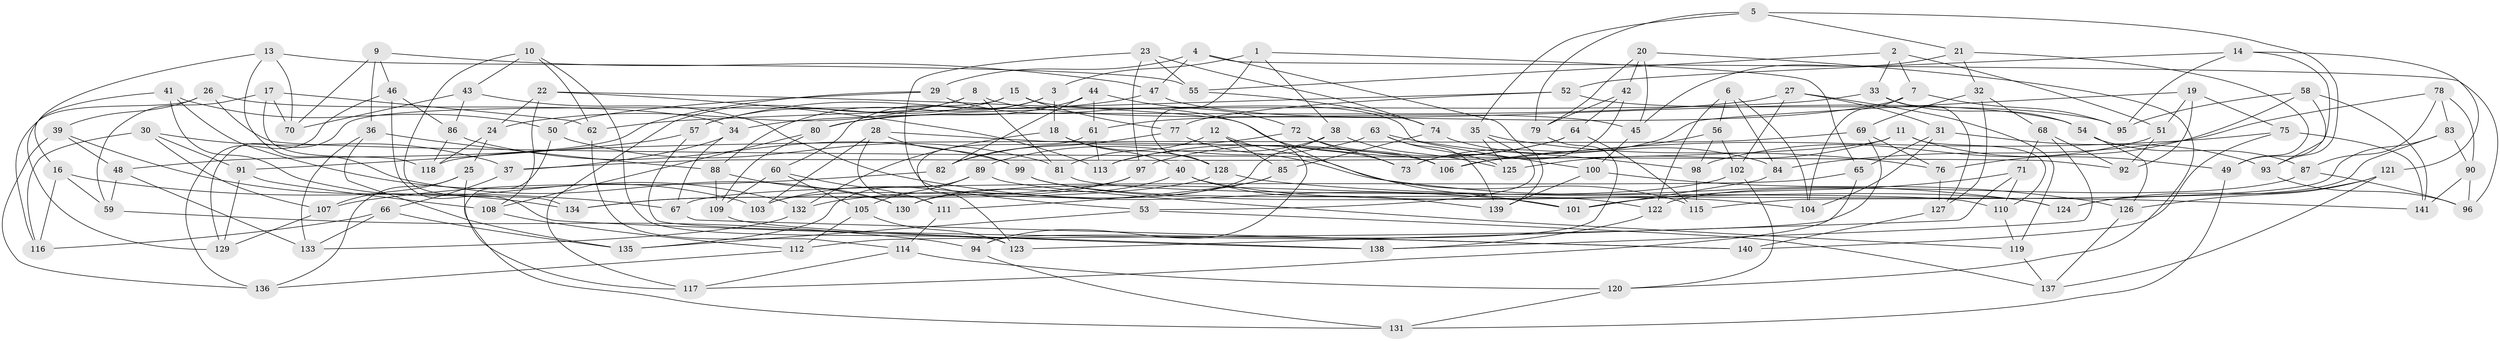 // Generated by graph-tools (version 1.1) at 2025/38/03/09/25 02:38:18]
// undirected, 141 vertices, 282 edges
graph export_dot {
graph [start="1"]
  node [color=gray90,style=filled];
  1;
  2;
  3;
  4;
  5;
  6;
  7;
  8;
  9;
  10;
  11;
  12;
  13;
  14;
  15;
  16;
  17;
  18;
  19;
  20;
  21;
  22;
  23;
  24;
  25;
  26;
  27;
  28;
  29;
  30;
  31;
  32;
  33;
  34;
  35;
  36;
  37;
  38;
  39;
  40;
  41;
  42;
  43;
  44;
  45;
  46;
  47;
  48;
  49;
  50;
  51;
  52;
  53;
  54;
  55;
  56;
  57;
  58;
  59;
  60;
  61;
  62;
  63;
  64;
  65;
  66;
  67;
  68;
  69;
  70;
  71;
  72;
  73;
  74;
  75;
  76;
  77;
  78;
  79;
  80;
  81;
  82;
  83;
  84;
  85;
  86;
  87;
  88;
  89;
  90;
  91;
  92;
  93;
  94;
  95;
  96;
  97;
  98;
  99;
  100;
  101;
  102;
  103;
  104;
  105;
  106;
  107;
  108;
  109;
  110;
  111;
  112;
  113;
  114;
  115;
  116;
  117;
  118;
  119;
  120;
  121;
  122;
  123;
  124;
  125;
  126;
  127;
  128;
  129;
  130;
  131;
  132;
  133;
  134;
  135;
  136;
  137;
  138;
  139;
  140;
  141;
  1 -- 65;
  1 -- 3;
  1 -- 128;
  1 -- 38;
  2 -- 51;
  2 -- 33;
  2 -- 55;
  2 -- 7;
  3 -- 18;
  3 -- 88;
  3 -- 60;
  4 -- 47;
  4 -- 96;
  4 -- 29;
  4 -- 139;
  5 -- 79;
  5 -- 35;
  5 -- 93;
  5 -- 21;
  6 -- 56;
  6 -- 84;
  6 -- 122;
  6 -- 104;
  7 -- 95;
  7 -- 61;
  7 -- 104;
  8 -- 117;
  8 -- 24;
  8 -- 81;
  8 -- 45;
  9 -- 47;
  9 -- 36;
  9 -- 70;
  9 -- 46;
  10 -- 43;
  10 -- 62;
  10 -- 123;
  10 -- 134;
  11 -- 49;
  11 -- 125;
  11 -- 110;
  11 -- 37;
  12 -- 94;
  12 -- 81;
  12 -- 85;
  12 -- 115;
  13 -- 130;
  13 -- 16;
  13 -- 55;
  13 -- 70;
  14 -- 49;
  14 -- 121;
  14 -- 95;
  14 -- 52;
  15 -- 100;
  15 -- 129;
  15 -- 77;
  15 -- 57;
  16 -- 59;
  16 -- 116;
  16 -- 67;
  17 -- 70;
  17 -- 59;
  17 -- 118;
  17 -- 62;
  18 -- 128;
  18 -- 40;
  18 -- 132;
  19 -- 75;
  19 -- 73;
  19 -- 92;
  19 -- 51;
  20 -- 79;
  20 -- 120;
  20 -- 42;
  20 -- 45;
  21 -- 32;
  21 -- 45;
  21 -- 49;
  22 -- 113;
  22 -- 24;
  22 -- 108;
  22 -- 73;
  23 -- 53;
  23 -- 74;
  23 -- 97;
  23 -- 55;
  24 -- 118;
  24 -- 25;
  25 -- 136;
  25 -- 117;
  25 -- 107;
  26 -- 34;
  26 -- 39;
  26 -- 116;
  26 -- 92;
  27 -- 119;
  27 -- 102;
  27 -- 31;
  27 -- 34;
  28 -- 103;
  28 -- 111;
  28 -- 99;
  28 -- 106;
  29 -- 101;
  29 -- 48;
  29 -- 50;
  30 -- 37;
  30 -- 107;
  30 -- 116;
  30 -- 91;
  31 -- 93;
  31 -- 65;
  31 -- 104;
  32 -- 127;
  32 -- 69;
  32 -- 68;
  33 -- 127;
  33 -- 80;
  33 -- 54;
  34 -- 37;
  34 -- 67;
  35 -- 53;
  35 -- 76;
  35 -- 125;
  36 -- 135;
  36 -- 88;
  36 -- 133;
  37 -- 66;
  38 -- 113;
  38 -- 125;
  38 -- 103;
  39 -- 48;
  39 -- 134;
  39 -- 136;
  40 -- 130;
  40 -- 139;
  40 -- 124;
  41 -- 103;
  41 -- 50;
  41 -- 132;
  41 -- 129;
  42 -- 79;
  42 -- 73;
  42 -- 64;
  43 -- 86;
  43 -- 70;
  43 -- 101;
  44 -- 82;
  44 -- 72;
  44 -- 61;
  44 -- 80;
  45 -- 100;
  46 -- 136;
  46 -- 138;
  46 -- 86;
  47 -- 57;
  47 -- 54;
  48 -- 133;
  48 -- 59;
  49 -- 131;
  50 -- 81;
  50 -- 131;
  51 -- 92;
  51 -- 98;
  52 -- 95;
  52 -- 77;
  52 -- 62;
  53 -- 135;
  53 -- 137;
  54 -- 87;
  54 -- 126;
  55 -- 74;
  56 -- 106;
  56 -- 98;
  56 -- 102;
  57 -- 91;
  57 -- 140;
  58 -- 141;
  58 -- 76;
  58 -- 95;
  58 -- 93;
  59 -- 94;
  60 -- 109;
  60 -- 111;
  60 -- 105;
  61 -- 123;
  61 -- 113;
  62 -- 114;
  63 -- 125;
  63 -- 98;
  63 -- 139;
  63 -- 89;
  64 -- 113;
  64 -- 97;
  64 -- 115;
  65 -- 67;
  65 -- 117;
  66 -- 116;
  66 -- 135;
  66 -- 133;
  67 -- 140;
  68 -- 92;
  68 -- 71;
  68 -- 138;
  69 -- 76;
  69 -- 118;
  69 -- 112;
  71 -- 123;
  71 -- 101;
  71 -- 110;
  72 -- 82;
  72 -- 106;
  72 -- 73;
  74 -- 85;
  74 -- 84;
  75 -- 106;
  75 -- 140;
  75 -- 141;
  76 -- 127;
  77 -- 124;
  77 -- 82;
  78 -- 84;
  78 -- 83;
  78 -- 87;
  78 -- 90;
  79 -- 94;
  80 -- 109;
  80 -- 108;
  81 -- 110;
  82 -- 107;
  83 -- 90;
  83 -- 124;
  83 -- 115;
  84 -- 101;
  85 -- 111;
  85 -- 132;
  86 -- 118;
  86 -- 99;
  87 -- 96;
  87 -- 122;
  88 -- 109;
  88 -- 130;
  89 -- 119;
  89 -- 105;
  89 -- 135;
  90 -- 141;
  90 -- 96;
  91 -- 129;
  91 -- 108;
  93 -- 96;
  94 -- 131;
  97 -- 103;
  97 -- 134;
  98 -- 115;
  99 -- 122;
  99 -- 104;
  100 -- 139;
  100 -- 126;
  102 -- 120;
  102 -- 130;
  105 -- 112;
  105 -- 123;
  107 -- 129;
  108 -- 112;
  109 -- 138;
  110 -- 119;
  111 -- 114;
  112 -- 136;
  114 -- 117;
  114 -- 120;
  119 -- 137;
  120 -- 131;
  121 -- 124;
  121 -- 137;
  121 -- 126;
  122 -- 138;
  126 -- 137;
  127 -- 140;
  128 -- 141;
  128 -- 134;
  132 -- 133;
}

